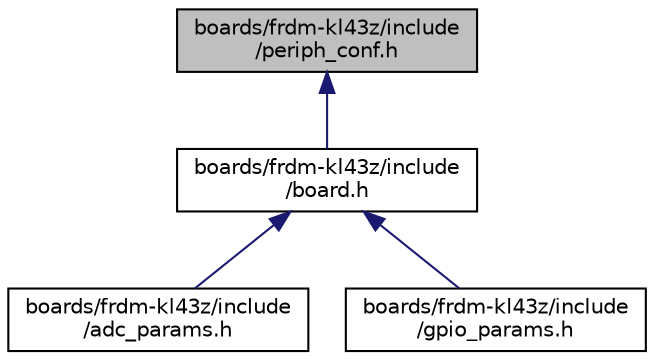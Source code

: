 digraph "boards/frdm-kl43z/include/periph_conf.h"
{
 // LATEX_PDF_SIZE
  edge [fontname="Helvetica",fontsize="10",labelfontname="Helvetica",labelfontsize="10"];
  node [fontname="Helvetica",fontsize="10",shape=record];
  Node1 [label="boards/frdm-kl43z/include\l/periph_conf.h",height=0.2,width=0.4,color="black", fillcolor="grey75", style="filled", fontcolor="black",tooltip=" "];
  Node1 -> Node2 [dir="back",color="midnightblue",fontsize="10",style="solid",fontname="Helvetica"];
  Node2 [label="boards/frdm-kl43z/include\l/board.h",height=0.2,width=0.4,color="black", fillcolor="white", style="filled",URL="$frdm-kl43z_2include_2board_8h.html",tooltip="Board specific definitions for the FRDM-KL43Z."];
  Node2 -> Node3 [dir="back",color="midnightblue",fontsize="10",style="solid",fontname="Helvetica"];
  Node3 [label="boards/frdm-kl43z/include\l/adc_params.h",height=0.2,width=0.4,color="black", fillcolor="white", style="filled",URL="$frdm-kl43z_2include_2adc__params_8h.html",tooltip="Board specific configuration of direct mapped ADC."];
  Node2 -> Node4 [dir="back",color="midnightblue",fontsize="10",style="solid",fontname="Helvetica"];
  Node4 [label="boards/frdm-kl43z/include\l/gpio_params.h",height=0.2,width=0.4,color="black", fillcolor="white", style="filled",URL="$frdm-kl43z_2include_2gpio__params_8h.html",tooltip="Board specific configuration of direct mapped GPIOs."];
}
